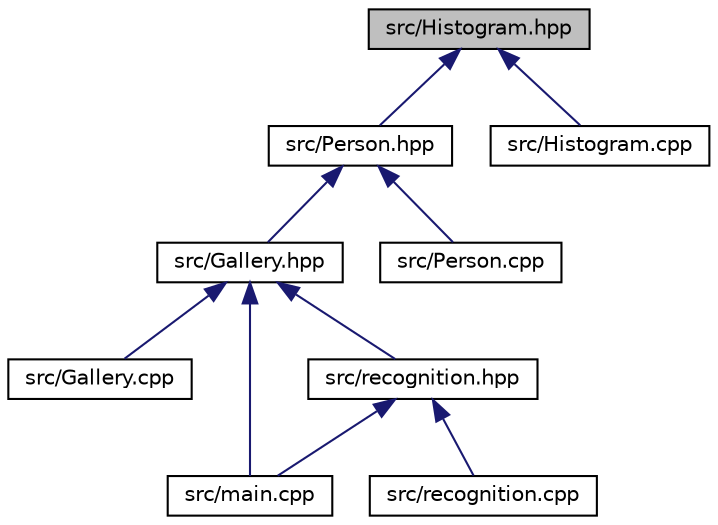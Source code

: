 digraph "src/Histogram.hpp"
{
  edge [fontname="Helvetica",fontsize="10",labelfontname="Helvetica",labelfontsize="10"];
  node [fontname="Helvetica",fontsize="10",shape=record];
  Node1 [label="src/Histogram.hpp",height=0.2,width=0.4,color="black", fillcolor="grey75", style="filled" fontcolor="black"];
  Node1 -> Node2 [dir="back",color="midnightblue",fontsize="10",style="solid",fontname="Helvetica"];
  Node2 [label="src/Person.hpp",height=0.2,width=0.4,color="black", fillcolor="white", style="filled",URL="$_person_8hpp.html"];
  Node2 -> Node3 [dir="back",color="midnightblue",fontsize="10",style="solid",fontname="Helvetica"];
  Node3 [label="src/Gallery.hpp",height=0.2,width=0.4,color="black", fillcolor="white", style="filled",URL="$_gallery_8hpp.html"];
  Node3 -> Node4 [dir="back",color="midnightblue",fontsize="10",style="solid",fontname="Helvetica"];
  Node4 [label="src/Gallery.cpp",height=0.2,width=0.4,color="black", fillcolor="white", style="filled",URL="$_gallery_8cpp.html"];
  Node3 -> Node5 [dir="back",color="midnightblue",fontsize="10",style="solid",fontname="Helvetica"];
  Node5 [label="src/recognition.hpp",height=0.2,width=0.4,color="black", fillcolor="white", style="filled",URL="$recognition_8hpp.html"];
  Node5 -> Node6 [dir="back",color="midnightblue",fontsize="10",style="solid",fontname="Helvetica"];
  Node6 [label="src/main.cpp",height=0.2,width=0.4,color="black", fillcolor="white", style="filled",URL="$main_8cpp.html"];
  Node5 -> Node7 [dir="back",color="midnightblue",fontsize="10",style="solid",fontname="Helvetica"];
  Node7 [label="src/recognition.cpp",height=0.2,width=0.4,color="black", fillcolor="white", style="filled",URL="$recognition_8cpp.html"];
  Node3 -> Node6 [dir="back",color="midnightblue",fontsize="10",style="solid",fontname="Helvetica"];
  Node2 -> Node8 [dir="back",color="midnightblue",fontsize="10",style="solid",fontname="Helvetica"];
  Node8 [label="src/Person.cpp",height=0.2,width=0.4,color="black", fillcolor="white", style="filled",URL="$_person_8cpp.html"];
  Node1 -> Node9 [dir="back",color="midnightblue",fontsize="10",style="solid",fontname="Helvetica"];
  Node9 [label="src/Histogram.cpp",height=0.2,width=0.4,color="black", fillcolor="white", style="filled",URL="$_histogram_8cpp.html"];
}
